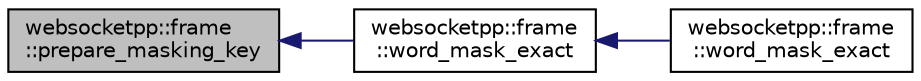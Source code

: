 digraph "websocketpp::frame::prepare_masking_key"
{
  edge [fontname="Helvetica",fontsize="10",labelfontname="Helvetica",labelfontsize="10"];
  node [fontname="Helvetica",fontsize="10",shape=record];
  rankdir="LR";
  Node111 [label="websocketpp::frame\l::prepare_masking_key",height=0.2,width=0.4,color="black", fillcolor="grey75", style="filled", fontcolor="black"];
  Node111 -> Node112 [dir="back",color="midnightblue",fontsize="10",style="solid"];
  Node112 [label="websocketpp::frame\l::word_mask_exact",height=0.2,width=0.4,color="black", fillcolor="white", style="filled",URL="$namespacewebsocketpp_1_1frame.html#acb2ccda66981a8a12a3b97fb4b179aa3",tooltip="Exact word aligned mask/unmask. "];
  Node112 -> Node113 [dir="back",color="midnightblue",fontsize="10",style="solid"];
  Node113 [label="websocketpp::frame\l::word_mask_exact",height=0.2,width=0.4,color="black", fillcolor="white", style="filled",URL="$namespacewebsocketpp_1_1frame.html#ab5cb468072d1f3f4b430eb2e0baff69d",tooltip="Exact word aligned mask/unmask (in place) "];
}
